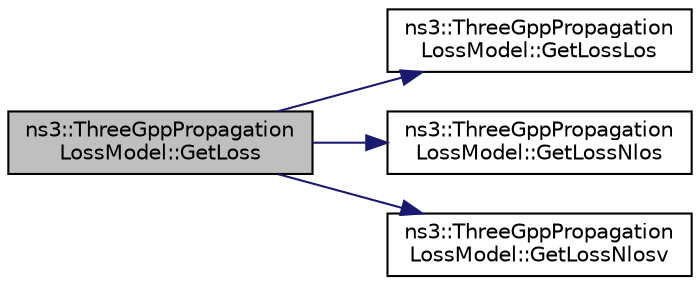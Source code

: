 digraph "ns3::ThreeGppPropagationLossModel::GetLoss"
{
 // LATEX_PDF_SIZE
  edge [fontname="Helvetica",fontsize="10",labelfontname="Helvetica",labelfontsize="10"];
  node [fontname="Helvetica",fontsize="10",shape=record];
  rankdir="LR";
  Node1 [label="ns3::ThreeGppPropagation\lLossModel::GetLoss",height=0.2,width=0.4,color="black", fillcolor="grey75", style="filled", fontcolor="black",tooltip="Computes the pathloss between a and b."];
  Node1 -> Node2 [color="midnightblue",fontsize="10",style="solid",fontname="Helvetica"];
  Node2 [label="ns3::ThreeGppPropagation\lLossModel::GetLossLos",height=0.2,width=0.4,color="black", fillcolor="white", style="filled",URL="$classns3_1_1_three_gpp_propagation_loss_model.html#a670dff1feb5d68bf26131363034f2eba",tooltip="Computes the pathloss between a and b considering that the line of sight is not obstructed."];
  Node1 -> Node3 [color="midnightblue",fontsize="10",style="solid",fontname="Helvetica"];
  Node3 [label="ns3::ThreeGppPropagation\lLossModel::GetLossNlos",height=0.2,width=0.4,color="black", fillcolor="white", style="filled",URL="$classns3_1_1_three_gpp_propagation_loss_model.html#a4d65c8ce5146f5a45cfaa7a13fd5399b",tooltip="Computes the pathloss between a and b considering that the line of sight is obstructed."];
  Node1 -> Node4 [color="midnightblue",fontsize="10",style="solid",fontname="Helvetica"];
  Node4 [label="ns3::ThreeGppPropagation\lLossModel::GetLossNlosv",height=0.2,width=0.4,color="black", fillcolor="white", style="filled",URL="$classns3_1_1_three_gpp_propagation_loss_model.html#acfc24a62e9b44ac67c55a9a4c1c4fb05",tooltip="Computes the pathloss between a and b considering that the line of sight is obstructed by a vehicle."];
}
